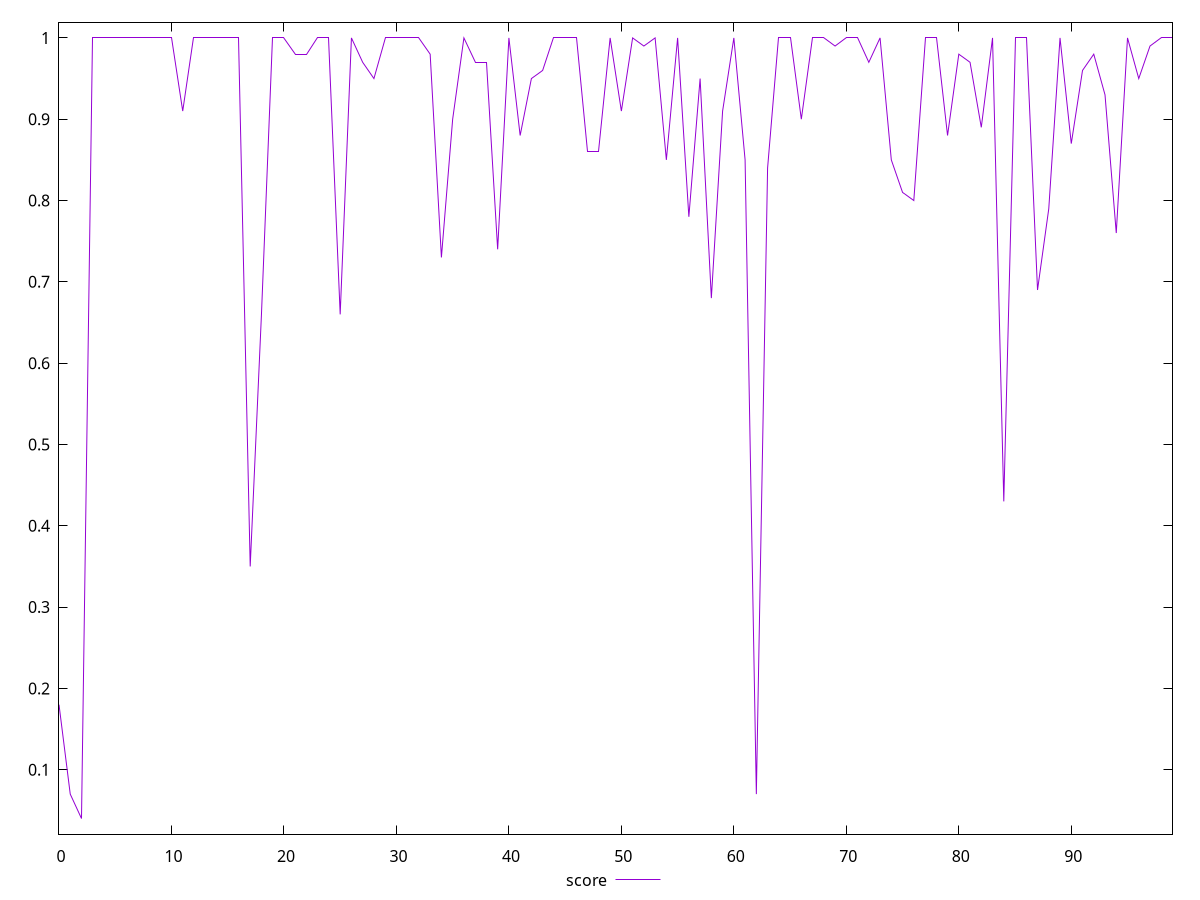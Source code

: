 reset

$score <<EOF
0 0.18
1 0.07
2 0.04
3 1
4 1
5 1
6 1
7 1
8 1
9 1
10 1
11 0.91
12 1
13 1
14 1
15 1
16 1
17 0.35
18 0.66
19 1
20 1
21 0.98
22 0.98
23 1
24 1
25 0.66
26 1
27 0.97
28 0.95
29 1
30 1
31 1
32 1
33 0.98
34 0.73
35 0.9
36 1
37 0.97
38 0.97
39 0.74
40 1
41 0.88
42 0.95
43 0.96
44 1
45 1
46 1
47 0.86
48 0.86
49 1
50 0.91
51 1
52 0.99
53 1
54 0.85
55 1
56 0.78
57 0.95
58 0.68
59 0.91
60 1
61 0.85
62 0.07
63 0.84
64 1
65 1
66 0.9
67 1
68 1
69 0.99
70 1
71 1
72 0.97
73 1
74 0.85
75 0.81
76 0.8
77 1
78 1
79 0.88
80 0.98
81 0.97
82 0.89
83 1
84 0.43
85 1
86 1
87 0.69
88 0.79
89 1
90 0.87
91 0.96
92 0.98
93 0.93
94 0.76
95 1
96 0.95
97 0.99
98 1
99 1
EOF

set key outside below
set xrange [0:99]
set yrange [0.020800000000000003:1.0192]
set trange [0.020800000000000003:1.0192]
set terminal svg size 640, 500 enhanced background rgb 'white'
set output "report/report_00029_2021-02-24T13-36-40.390Z/total-blocking-time/samples/agenda/score/values.svg"

plot $score title "score" with line

reset
